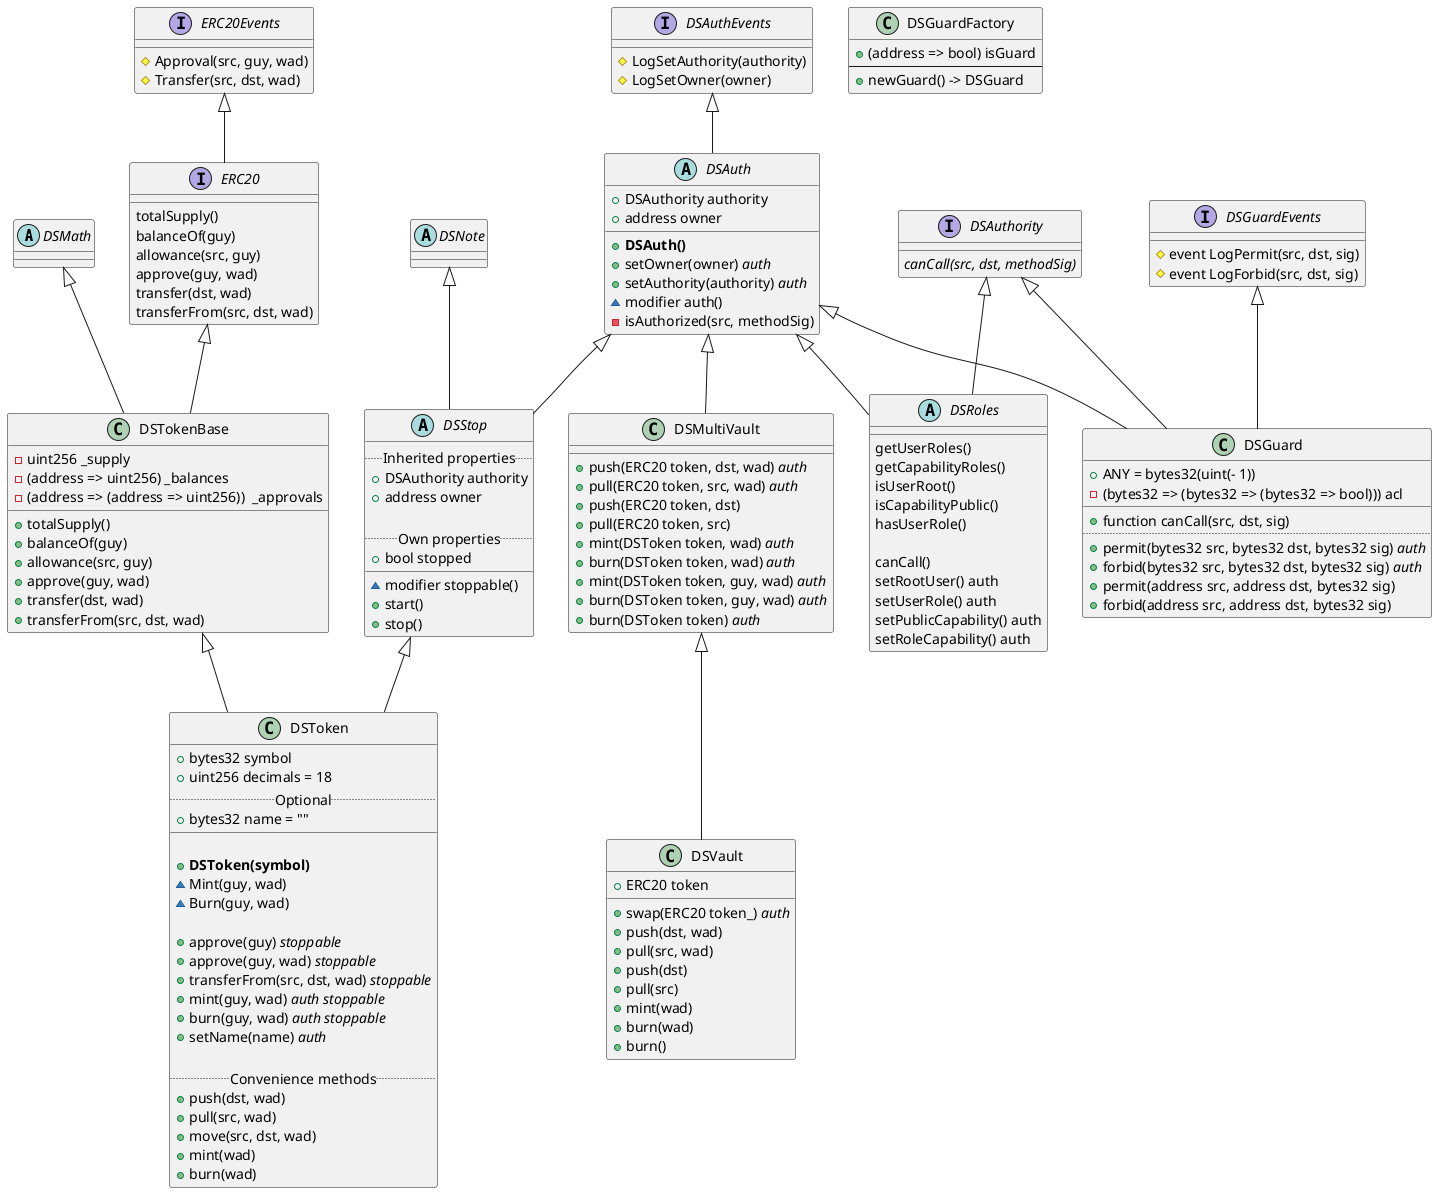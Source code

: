 @startuml
!define DAPPSYS
'!define SHOW_PACKAGES

!ifdef SHOW_PACKAGES
    package ds/math.sol {
        abstract class DSMath {
            - add(x, y)
            - sub(x, y)
            - mul(x, y)
            - min(x, y)
            - max(x, y)
            - imin(x, y)
            - imax(x, y)
            - wmul(x, y)
            - rmul(x, y)
            - wdiv(x, y)
            - rdiv(x, y)
            - rpow(x, n)
        }
    }

    package ds/note.sol {
        abstract class DSNote {
            # LogNote(sig, guy, foo, bar, wad, fax)
            ~ modifier note()
        }
    }

    package ds/auth.sol {
        interface DSAuthority
        interface DSAuthEvents
        abstract class DSAuth
    }

    package ds/guard.sol {
        interface DSGuardEvents
        class DSGuard
        class DSGuardFactory
    }

    package ds/roles.sol {
        abstract class DSRoles
    }

    package ds/stop.sol {
        abstract class DSStop
    }

    package ds/erc20.sol {
        interface ERC20Events
        interface ERC20
    }

    package ds/multivault.sol {
        interface DSMultiVaultEvents
        interface DSMultiVault
    }

    package ds/vault.sol {
        interface DSVault
    }

    package ds/base.sol {
        class DSTokenBase
    }

    package ds/token.sol {
        class DSToken
    }
!endif

abstract class DSMath {
}

abstract class DSNote {
}

interface DSAuthority {
    {abstract} canCall(src, dst, methodSig)
}

interface DSAuthEvents {
    # LogSetAuthority(authority)
    # LogSetOwner(owner)
}

abstract class DSAuth {
    + DSAuthority authority
    + address owner
    __
    + **DSAuth()**
    + setOwner(owner) //auth//
    + setAuthority(authority) //auth//
    ~ modifier auth()
    - isAuthorized(src, methodSig)
}

abstract class DSStop {
    .. Inherited properties ..
    + DSAuthority authority
    + address owner

    .. Own properties ..
    + bool stopped
    __
    ~ modifier stoppable()
    + start()
    + stop()
}

interface DSGuardEvents {
    # event LogPermit(src, dst, sig)
    # event LogForbid(src, dst, sig)
}

class DSGuard {
    + {field}ANY = bytes32(uint(- 1))
    - {field} (bytes32 => (bytes32 => (bytes32 => bool))) acl
    __
    + function canCall(src, dst, sig)
    ..
    + permit(bytes32 src, bytes32 dst, bytes32 sig) //auth//
    + forbid(bytes32 src, bytes32 dst, bytes32 sig) //auth//
    + permit(address src, address dst, bytes32 sig)
    + forbid(address src, address dst, bytes32 sig)
}

class DSGuardFactory {
    + (address => bool) isGuard
    --
    + newGuard() -> DSGuard
}

abstract class DSRoles {
    getUserRoles()
    getCapabilityRoles()
    isUserRoot()
    isCapabilityPublic()
    hasUserRole()

    canCall()
    setRootUser() auth
    setUserRole() auth
    setPublicCapability() auth
    setRoleCapability() auth
}

abstract class DSStop {
}

interface ERC20Events {
    # Approval(src, guy, wad)
    # Transfer(src, dst, wad)
}

interface ERC20 {
    totalSupply()
    balanceOf(guy)
    allowance(src, guy)
    approve(guy, wad)
    transfer(dst, wad)
    transferFrom(src, dst, wad)
}

class DSTokenBase {
    - uint256 _supply
    - {field} (address => uint256) _balances
    - {field} (address => (address => uint256))  _approvals
    __
    + totalSupply()
    + balanceOf(guy)
    + allowance(src, guy)
    + approve(guy, wad)
    + transfer(dst, wad)
    + transferFrom(src, dst, wad)
}

class DSToken {
    + bytes32 symbol
    + uint256 decimals = 18
    .. Optional ..
    + bytes32 name = ""
    __

    + **DSToken(symbol)**
    ~ Mint(guy, wad)
    ~ Burn(guy, wad)

    + approve(guy) //stoppable//
    + approve(guy, wad) //stoppable//
    + transferFrom(src, dst, wad) //stoppable//
    + mint(guy, wad) //auth stoppable//
    + burn(guy, wad) //auth stoppable//
    + setName(name) //auth//

    .. Convenience methods ..
    + push(dst, wad)
    + pull(src, wad)
    + move(src, dst, wad)
    + mint(wad)
    + burn(wad)
}

class DSMultiVault {
    + push(ERC20 token, dst, wad) //auth//
    + pull(ERC20 token, src, wad) //auth//
    + push(ERC20 token, dst)
    + pull(ERC20 token, src)
    + mint(DSToken token, wad) //auth//
    + burn(DSToken token, wad) //auth//
    + mint(DSToken token, guy, wad) //auth//
    + burn(DSToken token, guy, wad) //auth//
    + burn(DSToken token) //auth//
}

class DSVault {
    + ERC20 token
    __
    + swap(ERC20 token_) //auth//
    + push(dst, wad)
    + pull(src, wad)
    + push(dst)
    + pull(src)
    + mint(wad)
    + burn(wad)
    + burn()
}

DSAuthEvents <|-- DSAuth

DSAuth <|-- DSGuard
DSAuthority <|-- DSGuard
DSGuardEvents <|-- DSGuard

DSAuthority <|-- DSRoles
DSAuth <|-- DSRoles

DSNote <|-- DSStop
DSAuth <|-- DSStop

ERC20Events <|-- ERC20
ERC20 <|-- DSTokenBase
DSMath <|-- DSTokenBase

DSTokenBase <|-- DSToken
DSStop <|-- DSToken

DSAuth <|-- DSMultiVault
DSMultiVault <|-- DSVault

@enduml
